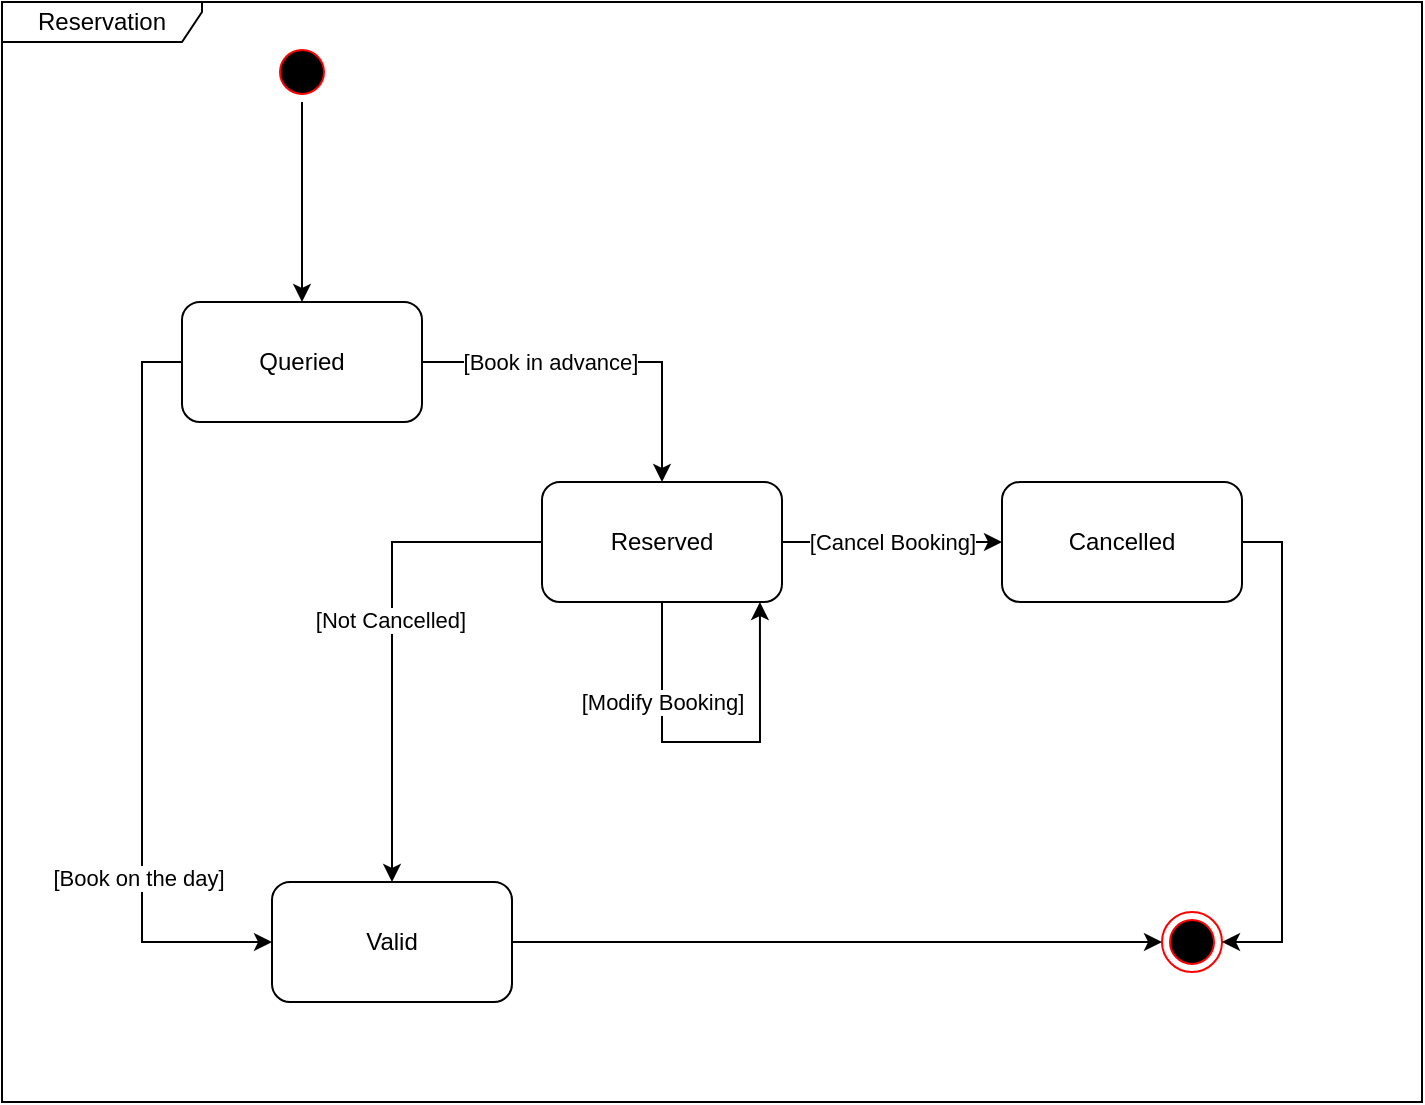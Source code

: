 <mxfile version="15.7.1" type="github">
  <diagram id="Npd62zTc91l9p_BbH5X5" name="Page-1">
    <mxGraphModel dx="1422" dy="882" grid="1" gridSize="10" guides="1" tooltips="1" connect="1" arrows="1" fold="1" page="1" pageScale="1" pageWidth="827" pageHeight="1169" math="0" shadow="0">
      <root>
        <mxCell id="0" />
        <mxCell id="1" parent="0" />
        <mxCell id="GulnhAo9liuhYGO9E0Ef-1" value="Reservation" style="shape=umlFrame;whiteSpace=wrap;html=1;width=100;height=20;" parent="1" vertex="1">
          <mxGeometry x="40" y="40" width="710" height="550" as="geometry" />
        </mxCell>
        <mxCell id="GulnhAo9liuhYGO9E0Ef-10" value="" style="ellipse;html=1;shape=startState;fillColor=#000000;strokeColor=#ff0000;" parent="1" vertex="1">
          <mxGeometry x="175" y="60" width="30" height="30" as="geometry" />
        </mxCell>
        <mxCell id="GulnhAo9liuhYGO9E0Ef-48" value="[Cancel Booking]" style="edgeStyle=orthogonalEdgeStyle;rounded=0;orthogonalLoop=1;jettySize=auto;html=1;exitX=1;exitY=0.5;exitDx=0;exitDy=0;entryX=0;entryY=0.5;entryDx=0;entryDy=0;" parent="1" source="GulnhAo9liuhYGO9E0Ef-12" target="GulnhAo9liuhYGO9E0Ef-47" edge="1">
          <mxGeometry relative="1" as="geometry" />
        </mxCell>
        <mxCell id="GulnhAo9liuhYGO9E0Ef-61" style="edgeStyle=orthogonalEdgeStyle;rounded=0;orthogonalLoop=1;jettySize=auto;html=1;" parent="1" source="GulnhAo9liuhYGO9E0Ef-12" target="GulnhAo9liuhYGO9E0Ef-14" edge="1">
          <mxGeometry relative="1" as="geometry" />
        </mxCell>
        <mxCell id="GulnhAo9liuhYGO9E0Ef-62" value="[Not Cancelled]" style="edgeLabel;html=1;align=center;verticalAlign=middle;resizable=0;points=[];" parent="GulnhAo9liuhYGO9E0Ef-61" vertex="1" connectable="0">
          <mxGeometry x="-0.074" y="-1" relative="1" as="geometry">
            <mxPoint as="offset" />
          </mxGeometry>
        </mxCell>
        <mxCell id="GulnhAo9liuhYGO9E0Ef-12" value="Reserved" style="rounded=1;whiteSpace=wrap;html=1;" parent="1" vertex="1">
          <mxGeometry x="310" y="280" width="120" height="60" as="geometry" />
        </mxCell>
        <mxCell id="GulnhAo9liuhYGO9E0Ef-13" value="" style="ellipse;html=1;shape=endState;fillColor=#000000;strokeColor=#ff0000;" parent="1" vertex="1">
          <mxGeometry x="620" y="495" width="30" height="30" as="geometry" />
        </mxCell>
        <mxCell id="GulnhAo9liuhYGO9E0Ef-60" style="edgeStyle=orthogonalEdgeStyle;rounded=0;orthogonalLoop=1;jettySize=auto;html=1;exitX=1;exitY=0.5;exitDx=0;exitDy=0;entryX=0;entryY=0.5;entryDx=0;entryDy=0;" parent="1" source="GulnhAo9liuhYGO9E0Ef-14" target="GulnhAo9liuhYGO9E0Ef-13" edge="1">
          <mxGeometry relative="1" as="geometry" />
        </mxCell>
        <mxCell id="GulnhAo9liuhYGO9E0Ef-14" value="Valid" style="whiteSpace=wrap;html=1;rounded=1;" parent="1" vertex="1">
          <mxGeometry x="175" y="480" width="120" height="60" as="geometry" />
        </mxCell>
        <mxCell id="GulnhAo9liuhYGO9E0Ef-41" style="edgeStyle=orthogonalEdgeStyle;rounded=0;orthogonalLoop=1;jettySize=auto;html=1;entryX=0.5;entryY=0;entryDx=0;entryDy=0;" parent="1" source="GulnhAo9liuhYGO9E0Ef-40" target="GulnhAo9liuhYGO9E0Ef-12" edge="1">
          <mxGeometry relative="1" as="geometry" />
        </mxCell>
        <mxCell id="GulnhAo9liuhYGO9E0Ef-44" value="[Book in advance]" style="edgeLabel;html=1;align=center;verticalAlign=middle;resizable=0;points=[];" parent="GulnhAo9liuhYGO9E0Ef-41" vertex="1" connectable="0">
          <mxGeometry x="-0.292" relative="1" as="geometry">
            <mxPoint as="offset" />
          </mxGeometry>
        </mxCell>
        <mxCell id="GulnhAo9liuhYGO9E0Ef-42" style="edgeStyle=orthogonalEdgeStyle;rounded=0;orthogonalLoop=1;jettySize=auto;html=1;exitX=0;exitY=0.5;exitDx=0;exitDy=0;" parent="1" source="GulnhAo9liuhYGO9E0Ef-40" target="GulnhAo9liuhYGO9E0Ef-14" edge="1">
          <mxGeometry relative="1" as="geometry">
            <Array as="points">
              <mxPoint x="110" y="220" />
              <mxPoint x="110" y="510" />
            </Array>
          </mxGeometry>
        </mxCell>
        <mxCell id="GulnhAo9liuhYGO9E0Ef-43" value="[Book on the day]" style="edgeLabel;html=1;align=center;verticalAlign=middle;resizable=0;points=[];" parent="GulnhAo9liuhYGO9E0Ef-42" vertex="1" connectable="0">
          <mxGeometry x="0.479" y="-2" relative="1" as="geometry">
            <mxPoint as="offset" />
          </mxGeometry>
        </mxCell>
        <mxCell id="GulnhAo9liuhYGO9E0Ef-40" value="Queried" style="rounded=1;whiteSpace=wrap;html=1;" parent="1" vertex="1">
          <mxGeometry x="130" y="190" width="120" height="60" as="geometry" />
        </mxCell>
        <mxCell id="GulnhAo9liuhYGO9E0Ef-49" style="edgeStyle=orthogonalEdgeStyle;rounded=0;orthogonalLoop=1;jettySize=auto;html=1;entryX=1;entryY=0.5;entryDx=0;entryDy=0;exitX=1;exitY=0.5;exitDx=0;exitDy=0;" parent="1" source="GulnhAo9liuhYGO9E0Ef-47" target="GulnhAo9liuhYGO9E0Ef-13" edge="1">
          <mxGeometry relative="1" as="geometry">
            <Array as="points">
              <mxPoint x="680" y="310" />
              <mxPoint x="680" y="510" />
            </Array>
          </mxGeometry>
        </mxCell>
        <mxCell id="GulnhAo9liuhYGO9E0Ef-47" value="Cancelled" style="rounded=1;whiteSpace=wrap;html=1;" parent="1" vertex="1">
          <mxGeometry x="540" y="280" width="120" height="60" as="geometry" />
        </mxCell>
        <mxCell id="6uJnPKGz6-8RKnGrSvk9-3" value="[Modify Booking]" style="edgeStyle=orthogonalEdgeStyle;rounded=0;orthogonalLoop=1;jettySize=auto;html=1;exitX=0.5;exitY=1;exitDx=0;exitDy=0;entryX=0.908;entryY=1;entryDx=0;entryDy=0;entryPerimeter=0;" parent="1" source="GulnhAo9liuhYGO9E0Ef-12" target="GulnhAo9liuhYGO9E0Ef-12" edge="1">
          <mxGeometry x="-0.471" relative="1" as="geometry">
            <Array as="points">
              <mxPoint x="370" y="410" />
              <mxPoint x="419" y="410" />
            </Array>
            <mxPoint as="offset" />
          </mxGeometry>
        </mxCell>
        <mxCell id="6uJnPKGz6-8RKnGrSvk9-6" style="edgeStyle=orthogonalEdgeStyle;rounded=0;orthogonalLoop=1;jettySize=auto;html=1;exitX=0.5;exitY=1;exitDx=0;exitDy=0;" parent="1" source="GulnhAo9liuhYGO9E0Ef-10" target="GulnhAo9liuhYGO9E0Ef-40" edge="1">
          <mxGeometry relative="1" as="geometry">
            <mxPoint x="190" y="170" as="sourcePoint" />
          </mxGeometry>
        </mxCell>
      </root>
    </mxGraphModel>
  </diagram>
</mxfile>
